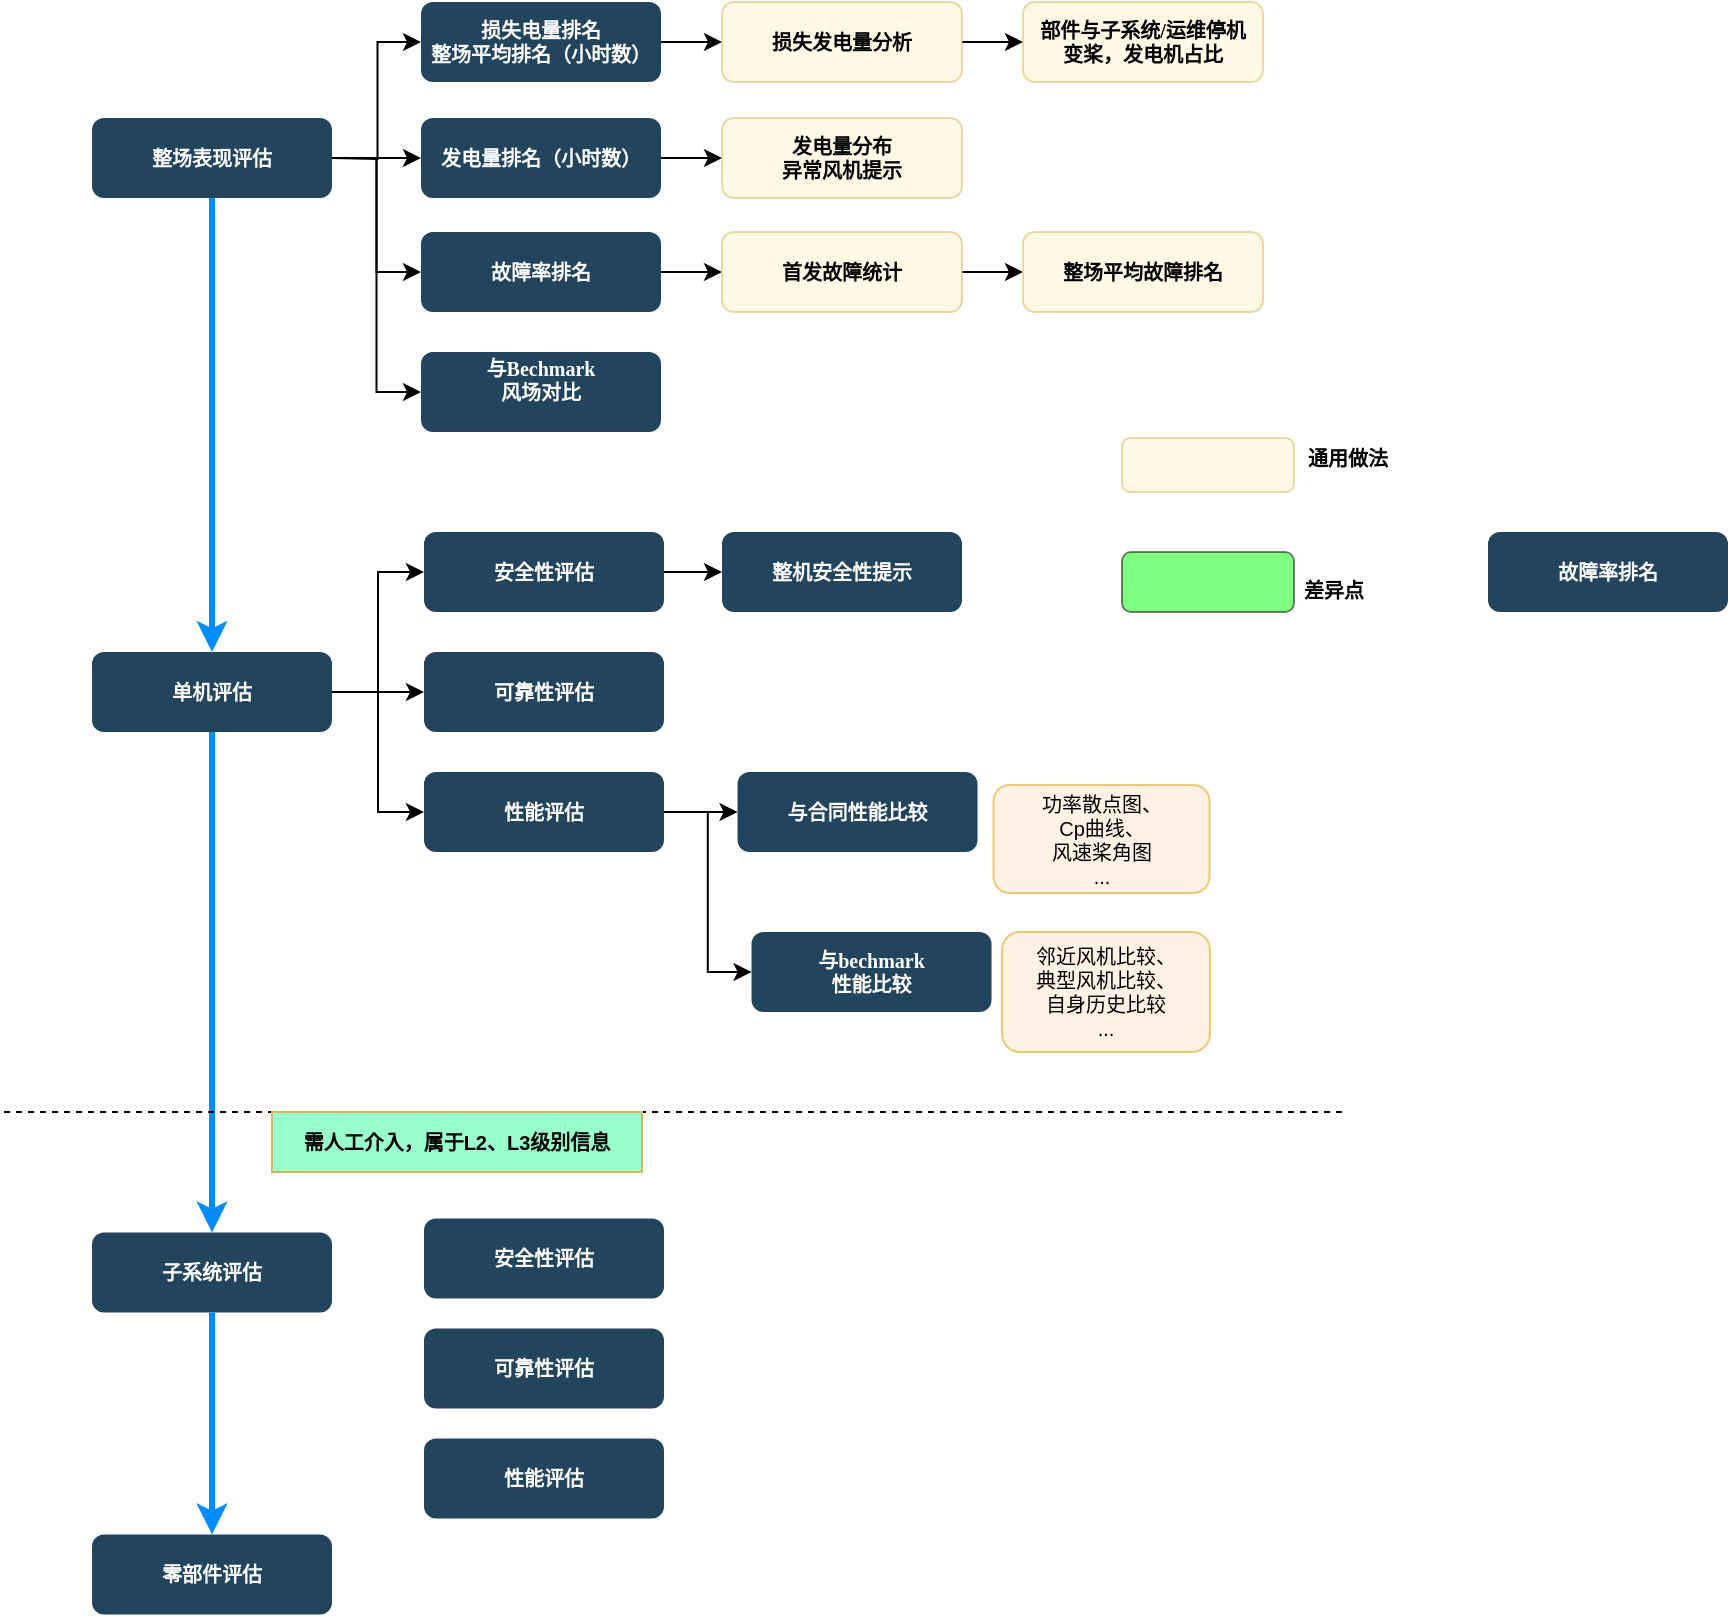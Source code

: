 <mxfile version="10.6.7" type="github"><diagram name="Page-1" id="2c0d36ab-eaac-3732-788b-9136903baeff"><mxGraphModel dx="961" dy="554" grid="1" gridSize="10" guides="1" tooltips="1" connect="1" arrows="1" fold="1" page="1" pageScale="1.5" pageWidth="827" pageHeight="1169" background="#ffffff" math="0" shadow="0"><root><mxCell id="0"/><mxCell id="1" parent="0"/><mxCell id="Z32xJVe9XofP69-cb_IB-153" value="&lt;div style=&quot;font-size: 10px;&quot;&gt;邻近风机比较、&lt;/div&gt;&lt;div style=&quot;font-size: 10px;&quot;&gt;典型风机比较、&lt;/div&gt;&lt;div style=&quot;font-size: 10px;&quot;&gt;自身历史比较&lt;br style=&quot;font-size: 10px;&quot;&gt;&lt;/div&gt;&lt;div style=&quot;font-size: 10px;&quot;&gt;...&lt;br style=&quot;font-size: 10px;&quot;&gt;&lt;/div&gt;" style="rounded=1;whiteSpace=wrap;html=1;fillColor=#ffe6cc;fontSize=10;opacity=50;strokeColor=#d79b00;" parent="1" vertex="1"><mxGeometry x="520" y="490" width="104" height="60" as="geometry"/></mxCell><mxCell id="Z32xJVe9XofP69-cb_IB-151" value="&lt;div style=&quot;font-size: 10px;&quot;&gt;功率散点图、&lt;/div&gt;&lt;div style=&quot;font-size: 10px;&quot;&gt;Cp曲线、&lt;/div&gt;&lt;div style=&quot;font-size: 10px;&quot;&gt;风速桨角图&lt;/div&gt;&lt;div style=&quot;font-size: 10px;&quot;&gt;...&lt;br style=&quot;font-size: 10px;&quot;&gt;&lt;/div&gt;" style="rounded=1;whiteSpace=wrap;html=1;fillColor=#ffe6cc;fontSize=10;opacity=50;strokeColor=#d79b00;" parent="1" vertex="1"><mxGeometry x="515.759" y="416.5" width="108" height="54" as="geometry"/></mxCell><mxCell id="Fd9QAYF8xPu6k3quil8q-128" value="" style="edgeStyle=orthogonalEdgeStyle;rounded=0;orthogonalLoop=1;jettySize=auto;html=1;fontSize=10;strokeWidth=3;strokeColor=#008CFF;" parent="1" source="2" target="Fd9QAYF8xPu6k3quil8q-127" edge="1"><mxGeometry relative="1" as="geometry"/></mxCell><mxCell id="DjSKUR2q4LDuAY-PHjdd-133" style="edgeStyle=orthogonalEdgeStyle;rounded=0;orthogonalLoop=1;jettySize=auto;html=1;exitX=1;exitY=0.5;exitDx=0;exitDy=0;entryX=0;entryY=0.5;entryDx=0;entryDy=0;strokeWidth=1;fontSize=10;" edge="1" parent="1" source="2" target="Fd9QAYF8xPu6k3quil8q-123"><mxGeometry relative="1" as="geometry"/></mxCell><mxCell id="DjSKUR2q4LDuAY-PHjdd-134" style="edgeStyle=orthogonalEdgeStyle;rounded=0;orthogonalLoop=1;jettySize=auto;html=1;entryX=0;entryY=0.5;entryDx=0;entryDy=0;strokeWidth=1;fontSize=10;" edge="1" parent="1" target="Fd9QAYF8xPu6k3quil8q-136"><mxGeometry relative="1" as="geometry"><mxPoint x="185" y="103" as="sourcePoint"/></mxGeometry></mxCell><mxCell id="DjSKUR2q4LDuAY-PHjdd-135" style="edgeStyle=orthogonalEdgeStyle;rounded=0;orthogonalLoop=1;jettySize=auto;html=1;exitX=1;exitY=0.5;exitDx=0;exitDy=0;entryX=0;entryY=0.5;entryDx=0;entryDy=0;strokeWidth=1;fontSize=10;" edge="1" parent="1" source="2" target="DjSKUR2q4LDuAY-PHjdd-125"><mxGeometry relative="1" as="geometry"/></mxCell><mxCell id="DjSKUR2q4LDuAY-PHjdd-142" style="edgeStyle=orthogonalEdgeStyle;rounded=0;orthogonalLoop=1;jettySize=auto;html=1;exitX=1;exitY=0.5;exitDx=0;exitDy=0;entryX=0;entryY=0.5;entryDx=0;entryDy=0;strokeWidth=1;fontSize=10;" edge="1" parent="1" source="2" target="Z32xJVe9XofP69-cb_IB-129"><mxGeometry relative="1" as="geometry"/></mxCell><mxCell id="2" value="整场表现评估" style="rounded=1;fillColor=#23445D;gradientColor=none;strokeColor=none;fontColor=#FFFFFF;fontStyle=1;fontFamily=Tahoma;fontSize=10;" parent="1" vertex="1"><mxGeometry x="65" y="83" width="120" height="40" as="geometry"/></mxCell><mxCell id="DjSKUR2q4LDuAY-PHjdd-139" style="edgeStyle=orthogonalEdgeStyle;rounded=0;orthogonalLoop=1;jettySize=auto;html=1;exitX=1;exitY=0.5;exitDx=0;exitDy=0;entryX=0;entryY=0.5;entryDx=0;entryDy=0;strokeWidth=1;fontSize=10;" edge="1" parent="1" source="Fd9QAYF8xPu6k3quil8q-127" target="Fd9QAYF8xPu6k3quil8q-138"><mxGeometry relative="1" as="geometry"/></mxCell><mxCell id="DjSKUR2q4LDuAY-PHjdd-140" style="edgeStyle=orthogonalEdgeStyle;rounded=0;orthogonalLoop=1;jettySize=auto;html=1;exitX=1;exitY=0.5;exitDx=0;exitDy=0;entryX=0;entryY=0.5;entryDx=0;entryDy=0;strokeWidth=1;fontSize=10;" edge="1" parent="1" source="Fd9QAYF8xPu6k3quil8q-127" target="Fd9QAYF8xPu6k3quil8q-145"><mxGeometry relative="1" as="geometry"/></mxCell><mxCell id="DjSKUR2q4LDuAY-PHjdd-141" style="edgeStyle=orthogonalEdgeStyle;rounded=0;orthogonalLoop=1;jettySize=auto;html=1;exitX=1;exitY=0.5;exitDx=0;exitDy=0;entryX=0;entryY=0.5;entryDx=0;entryDy=0;strokeWidth=1;fontSize=10;" edge="1" parent="1" source="Fd9QAYF8xPu6k3quil8q-127" target="Fd9QAYF8xPu6k3quil8q-148"><mxGeometry relative="1" as="geometry"/></mxCell><mxCell id="Fd9QAYF8xPu6k3quil8q-127" value="单机评估" style="rounded=1;fillColor=#23445D;gradientColor=none;strokeColor=none;fontColor=#FFFFFF;fontStyle=1;fontFamily=Tahoma;fontSize=10;" parent="1" vertex="1"><mxGeometry x="65" y="350" width="120" height="40" as="geometry"/></mxCell><mxCell id="DjSKUR2q4LDuAY-PHjdd-149" value="" style="edgeStyle=orthogonalEdgeStyle;rounded=0;orthogonalLoop=1;jettySize=auto;html=1;strokeWidth=1;fontSize=10;" edge="1" parent="1" source="Fd9QAYF8xPu6k3quil8q-138" target="DjSKUR2q4LDuAY-PHjdd-148"><mxGeometry relative="1" as="geometry"/></mxCell><mxCell id="Fd9QAYF8xPu6k3quil8q-138" value="安全性评估" style="rounded=1;fillColor=#23445D;gradientColor=none;strokeColor=none;fontColor=#FFFFFF;fontStyle=1;fontFamily=Tahoma;fontSize=10;imageWidth=24;" parent="1" vertex="1"><mxGeometry x="231" y="290" width="120" height="40" as="geometry"/></mxCell><mxCell id="DjSKUR2q4LDuAY-PHjdd-148" value="整机安全性提示" style="rounded=1;fillColor=#23445D;gradientColor=none;strokeColor=none;fontColor=#FFFFFF;fontStyle=1;fontFamily=Tahoma;fontSize=10;imageWidth=24;" vertex="1" parent="1"><mxGeometry x="380" y="290" width="120" height="40" as="geometry"/></mxCell><mxCell id="Fd9QAYF8xPu6k3quil8q-145" value="可靠性评估" style="rounded=1;fillColor=#23445D;gradientColor=none;strokeColor=none;fontColor=#FFFFFF;fontStyle=1;fontFamily=Tahoma;fontSize=10;imageWidth=24;" parent="1" vertex="1"><mxGeometry x="231" y="350" width="120" height="40" as="geometry"/></mxCell><mxCell id="DjSKUR2q4LDuAY-PHjdd-143" style="edgeStyle=orthogonalEdgeStyle;rounded=0;orthogonalLoop=1;jettySize=auto;html=1;exitX=1;exitY=0.5;exitDx=0;exitDy=0;entryX=0;entryY=0.5;entryDx=0;entryDy=0;strokeWidth=1;fontSize=10;" edge="1" parent="1" source="Fd9QAYF8xPu6k3quil8q-148" target="Z32xJVe9XofP69-cb_IB-141"><mxGeometry relative="1" as="geometry"/></mxCell><mxCell id="DjSKUR2q4LDuAY-PHjdd-144" style="edgeStyle=orthogonalEdgeStyle;rounded=0;orthogonalLoop=1;jettySize=auto;html=1;exitX=1;exitY=0.5;exitDx=0;exitDy=0;entryX=0;entryY=0.5;entryDx=0;entryDy=0;strokeWidth=1;fontSize=10;" edge="1" parent="1" source="Fd9QAYF8xPu6k3quil8q-148" target="Z32xJVe9XofP69-cb_IB-143"><mxGeometry relative="1" as="geometry"/></mxCell><mxCell id="Fd9QAYF8xPu6k3quil8q-148" value="性能评估" style="rounded=1;fillColor=#23445D;gradientColor=none;strokeColor=none;fontColor=#FFFFFF;fontStyle=1;fontFamily=Tahoma;fontSize=10;imageWidth=24;" parent="1" vertex="1"><mxGeometry x="231" y="410" width="120" height="40" as="geometry"/></mxCell><mxCell id="Z32xJVe9XofP69-cb_IB-141" value="与合同性能比较" style="rounded=1;fillColor=#23445D;gradientColor=none;strokeColor=none;fontColor=#FFFFFF;fontStyle=1;fontFamily=Tahoma;fontSize=10;imageWidth=24;" parent="1" vertex="1"><mxGeometry x="387.759" y="410" width="120" height="40" as="geometry"/></mxCell><mxCell id="Z32xJVe9XofP69-cb_IB-143" value="与bechmark&#xA;性能比较" style="rounded=1;fillColor=#23445D;gradientColor=none;strokeColor=none;fontColor=#FFFFFF;fontStyle=1;fontFamily=Tahoma;fontSize=10;imageWidth=24;" parent="1" vertex="1"><mxGeometry x="394.759" y="490" width="120" height="40" as="geometry"/></mxCell><mxCell id="Fd9QAYF8xPu6k3quil8q-129" value="子系统评估" style="rounded=1;fillColor=#23445D;gradientColor=none;strokeColor=none;fontColor=#FFFFFF;fontStyle=1;fontFamily=Tahoma;fontSize=10;imageWidth=24;" parent="1" vertex="1"><mxGeometry x="65" y="640.241" width="120" height="40" as="geometry"/></mxCell><mxCell id="Fd9QAYF8xPu6k3quil8q-133" value="零部件评估" style="rounded=1;fillColor=#23445D;gradientColor=none;strokeColor=none;fontColor=#FFFFFF;fontStyle=1;fontFamily=Tahoma;fontSize=10;imageWidth=24;" parent="1" vertex="1"><mxGeometry x="65" y="791.241" width="120" height="40" as="geometry"/></mxCell><mxCell id="DjSKUR2q4LDuAY-PHjdd-131" style="edgeStyle=orthogonalEdgeStyle;rounded=0;orthogonalLoop=1;jettySize=auto;html=1;exitX=1;exitY=0.5;exitDx=0;exitDy=0;entryX=0;entryY=0.5;entryDx=0;entryDy=0;strokeWidth=1;fontSize=10;" edge="1" parent="1" source="Fd9QAYF8xPu6k3quil8q-123" target="Z32xJVe9XofP69-cb_IB-125"><mxGeometry relative="1" as="geometry"/></mxCell><mxCell id="Fd9QAYF8xPu6k3quil8q-123" value="发电量排名（小时数）" style="rounded=1;fillColor=#23445D;gradientColor=none;strokeColor=none;fontColor=#FFFFFF;fontStyle=1;fontFamily=Tahoma;fontSize=10;imageWidth=24;" parent="1" vertex="1"><mxGeometry x="229.5" y="83" width="120" height="40" as="geometry"/></mxCell><mxCell id="Z32xJVe9XofP69-cb_IB-125" value="发电量分布&#xA;异常风机提示" style="rounded=1;fillColor=#fff2cc;strokeColor=#d6b656;fontStyle=1;fontFamily=Tahoma;fontSize=10;imageWidth=24;gradientColor=none;opacity=50;" parent="1" vertex="1"><mxGeometry x="380" y="83" width="120" height="40" as="geometry"/></mxCell><mxCell id="DjSKUR2q4LDuAY-PHjdd-130" style="edgeStyle=orthogonalEdgeStyle;rounded=0;orthogonalLoop=1;jettySize=auto;html=1;exitX=1;exitY=0.5;exitDx=0;exitDy=0;entryX=0;entryY=0.5;entryDx=0;entryDy=0;strokeWidth=1;fontSize=10;" edge="1" parent="1" source="Fd9QAYF8xPu6k3quil8q-136" target="Z32xJVe9XofP69-cb_IB-127"><mxGeometry relative="1" as="geometry"/></mxCell><mxCell id="Fd9QAYF8xPu6k3quil8q-136" value="损失电量排名&#xA;整场平均排名（小时数）" style="rounded=1;fillColor=#23445D;gradientColor=none;strokeColor=none;fontColor=#FFFFFF;fontStyle=1;fontFamily=Tahoma;fontSize=10;imageWidth=24;" parent="1" vertex="1"><mxGeometry x="229.5" y="25" width="120" height="40" as="geometry"/></mxCell><mxCell id="DjSKUR2q4LDuAY-PHjdd-129" value="" style="edgeStyle=orthogonalEdgeStyle;rounded=0;orthogonalLoop=1;jettySize=auto;html=1;strokeWidth=1;fontSize=10;" edge="1" parent="1" source="Z32xJVe9XofP69-cb_IB-127" target="DjSKUR2q4LDuAY-PHjdd-128"><mxGeometry relative="1" as="geometry"/></mxCell><mxCell id="Z32xJVe9XofP69-cb_IB-127" value="损失发电量分析" style="rounded=1;fillColor=#fff2cc;strokeColor=#d6b656;fontStyle=1;fontFamily=Tahoma;fontSize=10;imageWidth=24;gradientColor=none;opacity=50;" parent="1" vertex="1"><mxGeometry x="380" y="25" width="120" height="40" as="geometry"/></mxCell><mxCell id="DjSKUR2q4LDuAY-PHjdd-128" value="部件与子系统/运维停机&#xA;变桨，发电机占比" style="rounded=1;fillColor=#fff2cc;strokeColor=#d6b656;fontStyle=1;fontFamily=Tahoma;fontSize=10;imageWidth=24;gradientColor=none;opacity=50;" vertex="1" parent="1"><mxGeometry x="530.5" y="25" width="120" height="40" as="geometry"/></mxCell><mxCell id="Fd9QAYF8xPu6k3quil8q-125" value="故障率排名" style="rounded=1;fillColor=#23445D;gradientColor=none;strokeColor=none;fontColor=#FFFFFF;fontStyle=1;fontFamily=Tahoma;fontSize=10;imageWidth=24;" parent="1" vertex="1"><mxGeometry x="763" y="290" width="120" height="40" as="geometry"/></mxCell><mxCell id="Z32xJVe9XofP69-cb_IB-129" value="与Bechmark&#xA;风场对比&#xA;" style="rounded=1;fillColor=#23445D;gradientColor=none;strokeColor=none;fontColor=#FFFFFF;fontStyle=1;fontFamily=Tahoma;fontSize=10;imageWidth=24;" parent="1" vertex="1"><mxGeometry x="229.5" y="200" width="120" height="40" as="geometry"/></mxCell><mxCell id="Fd9QAYF8xPu6k3quil8q-140" value="" style="edgeStyle=orthogonalEdgeStyle;rounded=0;orthogonalLoop=1;jettySize=auto;html=1;fontSize=10;strokeWidth=3;strokeColor=#008CFF;exitX=0.5;exitY=1;exitDx=0;exitDy=0;" parent="1" source="Fd9QAYF8xPu6k3quil8q-127" target="Fd9QAYF8xPu6k3quil8q-129" edge="1"><mxGeometry relative="1" as="geometry"><mxPoint x="170" y="329" as="sourcePoint"/><mxPoint x="170" y="568" as="targetPoint"/></mxGeometry></mxCell><mxCell id="Fd9QAYF8xPu6k3quil8q-141" value="" style="edgeStyle=orthogonalEdgeStyle;rounded=0;orthogonalLoop=1;jettySize=auto;html=1;fontSize=10;strokeWidth=3;strokeColor=#008CFF;exitX=0.5;exitY=1;exitDx=0;exitDy=0;entryX=0.5;entryY=0;entryDx=0;entryDy=0;" parent="1" source="Fd9QAYF8xPu6k3quil8q-129" target="Fd9QAYF8xPu6k3quil8q-133" edge="1"><mxGeometry relative="1" as="geometry"><mxPoint x="170" y="172.241" as="sourcePoint"/><mxPoint x="170" y="411.241" as="targetPoint"/></mxGeometry></mxCell><mxCell id="Z32xJVe9XofP69-cb_IB-132" value="通用做法" style="text;html=1;strokeColor=none;fillColor=none;align=center;verticalAlign=middle;whiteSpace=wrap;rounded=0;fontSize=10;fontStyle=1" parent="1" vertex="1"><mxGeometry x="622.5" y="243" width="140" height="20" as="geometry"/></mxCell><mxCell id="Z32xJVe9XofP69-cb_IB-134" value="差异点" style="text;html=1;strokeColor=none;fillColor=none;align=center;verticalAlign=middle;whiteSpace=wrap;rounded=0;fontSize=10;fontStyle=1" parent="1" vertex="1"><mxGeometry x="616" y="308.5" width="140" height="20" as="geometry"/></mxCell><mxCell id="Z32xJVe9XofP69-cb_IB-136" value="" style="rounded=1;whiteSpace=wrap;html=1;fillColor=#fff2cc;fontSize=10;opacity=50;strokeColor=#d6b656;" parent="1" vertex="1"><mxGeometry x="580" y="243" width="86" height="27" as="geometry"/></mxCell><mxCell id="Z32xJVe9XofP69-cb_IB-137" value="" style="rounded=1;whiteSpace=wrap;html=1;fillColor=#00FF00;gradientColor=none;fontSize=10;opacity=50;" parent="1" vertex="1"><mxGeometry x="580" y="300" width="86" height="30" as="geometry"/></mxCell><mxCell id="Z32xJVe9XofP69-cb_IB-146" value="安全性评估" style="rounded=1;fillColor=#23445D;gradientColor=none;strokeColor=none;fontColor=#FFFFFF;fontStyle=1;fontFamily=Tahoma;fontSize=10;imageWidth=24;" parent="1" vertex="1"><mxGeometry x="231" y="633.241" width="120" height="40" as="geometry"/></mxCell><mxCell id="Z32xJVe9XofP69-cb_IB-148" value="可靠性评估" style="rounded=1;fillColor=#23445D;gradientColor=none;strokeColor=none;fontColor=#FFFFFF;fontStyle=1;fontFamily=Tahoma;fontSize=10;imageWidth=24;" parent="1" vertex="1"><mxGeometry x="231" y="688.241" width="120" height="40" as="geometry"/></mxCell><mxCell id="Z32xJVe9XofP69-cb_IB-149" value="性能评估" style="rounded=1;fillColor=#23445D;gradientColor=none;strokeColor=none;fontColor=#FFFFFF;fontStyle=1;fontFamily=Tahoma;fontSize=10;imageWidth=24;" parent="1" vertex="1"><mxGeometry x="231" y="743.241" width="120" height="40" as="geometry"/></mxCell><mxCell id="DjSKUR2q4LDuAY-PHjdd-132" style="edgeStyle=orthogonalEdgeStyle;rounded=0;orthogonalLoop=1;jettySize=auto;html=1;exitX=1;exitY=0.5;exitDx=0;exitDy=0;entryX=0;entryY=0.5;entryDx=0;entryDy=0;strokeWidth=1;fontSize=10;" edge="1" parent="1" source="DjSKUR2q4LDuAY-PHjdd-125" target="DjSKUR2q4LDuAY-PHjdd-126"><mxGeometry relative="1" as="geometry"/></mxCell><mxCell id="DjSKUR2q4LDuAY-PHjdd-125" value="故障率排名" style="rounded=1;fillColor=#23445D;gradientColor=none;strokeColor=none;fontColor=#FFFFFF;fontStyle=1;fontFamily=Tahoma;fontSize=10;imageWidth=24;" vertex="1" parent="1"><mxGeometry x="229.5" y="140" width="120" height="40" as="geometry"/></mxCell><mxCell id="DjSKUR2q4LDuAY-PHjdd-137" value="" style="edgeStyle=orthogonalEdgeStyle;rounded=0;orthogonalLoop=1;jettySize=auto;html=1;strokeWidth=1;fontSize=10;" edge="1" parent="1" source="DjSKUR2q4LDuAY-PHjdd-126" target="DjSKUR2q4LDuAY-PHjdd-136"><mxGeometry relative="1" as="geometry"/></mxCell><mxCell id="DjSKUR2q4LDuAY-PHjdd-126" value="首发故障统计" style="rounded=1;fillColor=#fff2cc;strokeColor=#d6b656;fontStyle=1;fontFamily=Tahoma;fontSize=10;imageWidth=24;gradientColor=none;opacity=50;" vertex="1" parent="1"><mxGeometry x="380" y="140" width="120" height="40" as="geometry"/></mxCell><mxCell id="DjSKUR2q4LDuAY-PHjdd-136" value="整场平均故障排名" style="rounded=1;fillColor=#fff2cc;strokeColor=#d6b656;fontStyle=1;fontFamily=Tahoma;fontSize=10;imageWidth=24;gradientColor=none;opacity=50;" vertex="1" parent="1"><mxGeometry x="530.5" y="140" width="120" height="40" as="geometry"/></mxCell><mxCell id="DjSKUR2q4LDuAY-PHjdd-145" value="" style="endArrow=none;dashed=1;html=1;strokeWidth=1;fontSize=10;" edge="1" parent="1"><mxGeometry width="50" height="50" relative="1" as="geometry"><mxPoint x="690" y="580" as="sourcePoint"/><mxPoint x="20" y="580" as="targetPoint"/></mxGeometry></mxCell><mxCell id="DjSKUR2q4LDuAY-PHjdd-146" value="需人工介入，属于L2、L3级别信息" style="text;html=1;strokeColor=#d6b656;fillColor=#99FFCC;align=center;verticalAlign=middle;whiteSpace=wrap;rounded=0;fontSize=10;fontStyle=1" vertex="1" parent="1"><mxGeometry x="155" y="580" width="185" height="30" as="geometry"/></mxCell></root></mxGraphModel></diagram></mxfile>